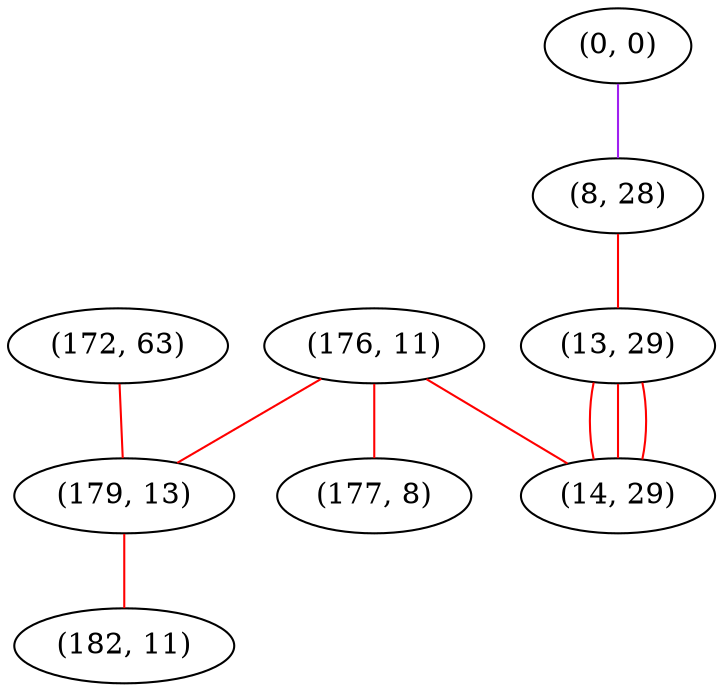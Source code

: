 graph "" {
"(176, 11)";
"(0, 0)";
"(8, 28)";
"(177, 8)";
"(172, 63)";
"(13, 29)";
"(179, 13)";
"(182, 11)";
"(14, 29)";
"(176, 11)" -- "(177, 8)"  [color=red, key=0, weight=1];
"(176, 11)" -- "(14, 29)"  [color=red, key=0, weight=1];
"(176, 11)" -- "(179, 13)"  [color=red, key=0, weight=1];
"(0, 0)" -- "(8, 28)"  [color=purple, key=0, weight=4];
"(8, 28)" -- "(13, 29)"  [color=red, key=0, weight=1];
"(172, 63)" -- "(179, 13)"  [color=red, key=0, weight=1];
"(13, 29)" -- "(14, 29)"  [color=red, key=0, weight=1];
"(13, 29)" -- "(14, 29)"  [color=red, key=1, weight=1];
"(13, 29)" -- "(14, 29)"  [color=red, key=2, weight=1];
"(179, 13)" -- "(182, 11)"  [color=red, key=0, weight=1];
}
